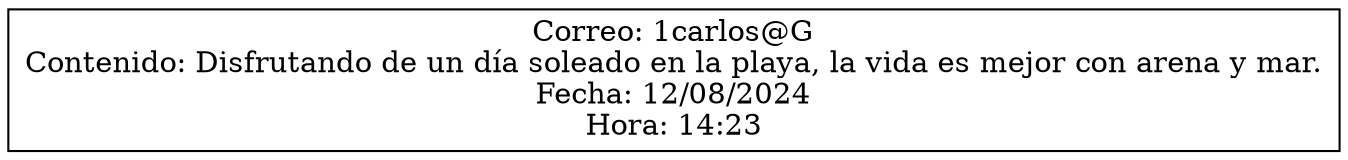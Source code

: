 digraph G {
    node [shape=record];
    rankdir=LR;
    node0 [label="{Correo: 1carlos@G\nContenido: Disfrutando de un día soleado en la playa, la vida es mejor con arena y mar.\nFecha: 12/08/2024\nHora: 14:23}"];
}
